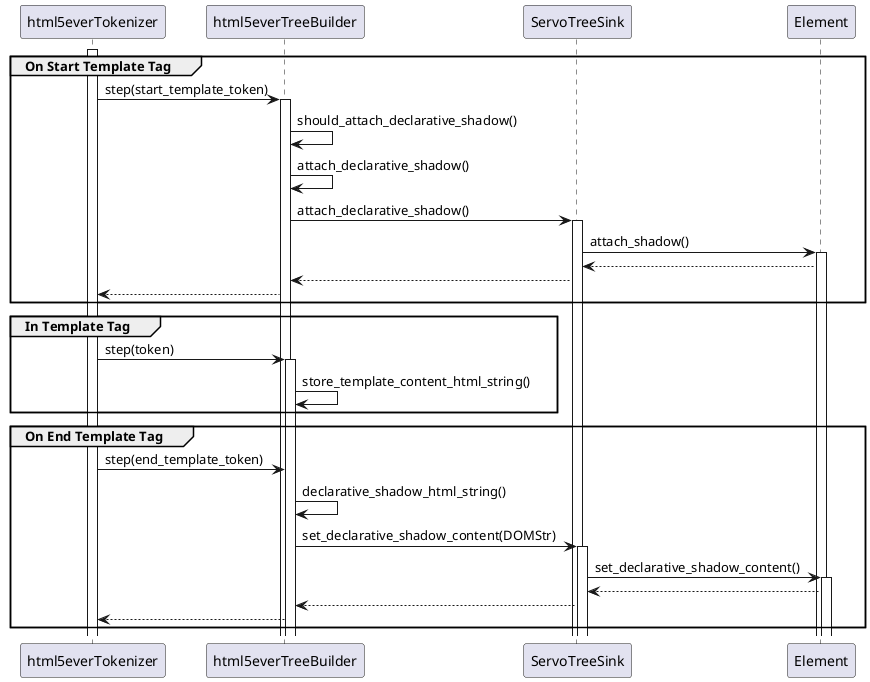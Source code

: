@startuml sequence_diagram
skinparam linetype ortho
participant html5everTokenizer
participant html5everTreeBuilder
participant ServoTreeSink
participant Element

group On Start Template Tag
activate html5everTokenizer

html5everTokenizer -> html5everTreeBuilder: step(start_template_token)
activate html5everTreeBuilder

html5everTreeBuilder -> html5everTreeBuilder: should_attach_declarative_shadow()
html5everTreeBuilder -> html5everTreeBuilder: attach_declarative_shadow()
html5everTreeBuilder -> ServoTreeSink: attach_declarative_shadow()
activate ServoTreeSink
ServoTreeSink -> Element: attach_shadow()
activate Element

Element --> ServoTreeSink:
ServoTreeSink --> html5everTreeBuilder:
html5everTreeBuilder --> html5everTokenizer:
end

group In Template Tag
activate html5everTokenizer
html5everTokenizer -> html5everTreeBuilder: step(token)
activate html5everTreeBuilder
html5everTreeBuilder -> html5everTreeBuilder: store_template_content_html_string()
end

group On End Template Tag
html5everTokenizer -> html5everTreeBuilder: step(end_template_token)
html5everTreeBuilder -> html5everTreeBuilder: declarative_shadow_html_string()
html5everTreeBuilder -> ServoTreeSink: set_declarative_shadow_content(DOMStr)
activate ServoTreeSink
ServoTreeSink -> Element: set_declarative_shadow_content()
activate Element

Element --> ServoTreeSink:
ServoTreeSink --> html5everTreeBuilder:
html5everTreeBuilder --> html5everTokenizer:
end